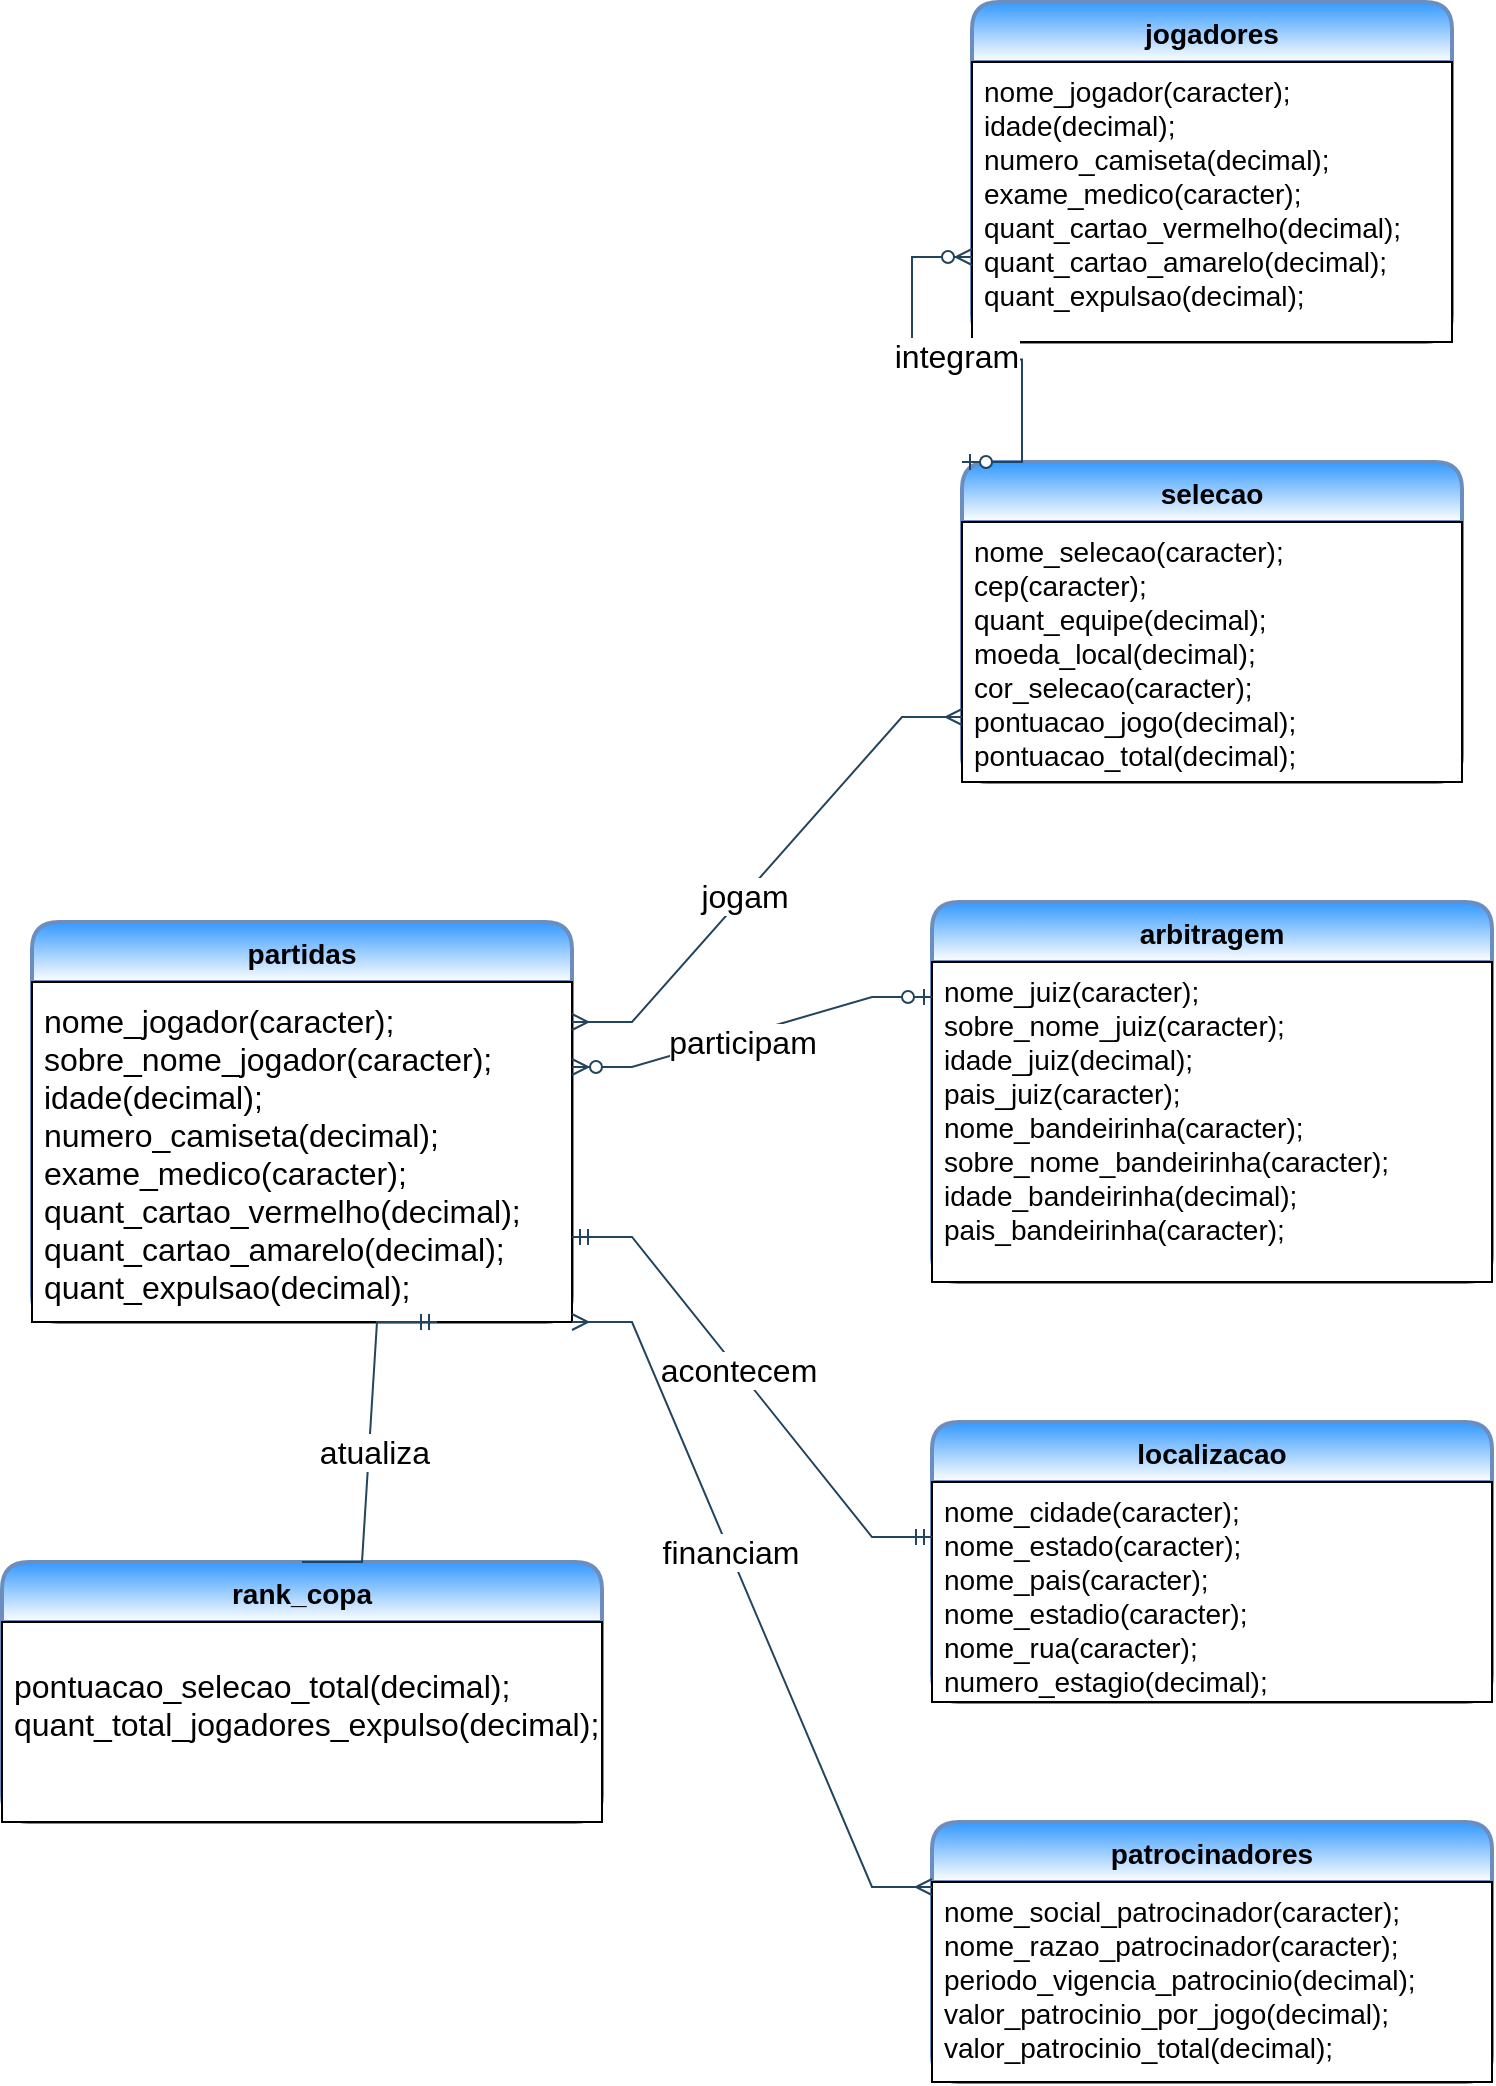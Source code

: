 <mxfile version="14.6.10" type="github"><diagram id="DI82Bb3bqDMcabK5-wRD" name="Page-1"><mxGraphModel dx="842" dy="769" grid="1" gridSize="10" guides="1" tooltips="1" connect="1" arrows="1" fold="1" page="1" pageScale="1" pageWidth="850" pageHeight="1100" background="#FFFFFF" math="0" shadow="0"><root><mxCell id="0"/><mxCell id="1" parent="0"/><mxCell id="eNTcGy9PJzzU8kZrzDq5-6" value="selecao" style="swimlane;childLayout=stackLayout;horizontal=1;startSize=30;horizontalStack=0;rounded=1;fontSize=14;fontStyle=1;strokeWidth=2;resizeParent=0;resizeLast=1;shadow=0;align=center;sketch=0;labelBackgroundColor=none;labelBorderColor=none;strokeColor=#6c8ebf;gradientColor=#ffffff;fillColor=#3399FF;" vertex="1" parent="1"><mxGeometry x="505" y="250" width="250" height="160" as="geometry"/></mxCell><mxCell id="eNTcGy9PJzzU8kZrzDq5-7" value="nome_selecao(caracter);&#10;cep(caracter);&#10;quant_equipe(decimal);&#10;moeda_local(decimal);&#10;cor_selecao(caracter);&#10;pontuacao_jogo(decimal);&#10;pontuacao_total(decimal);&#10;" style="align=left;spacingLeft=4;fontSize=14;verticalAlign=top;resizable=0;rotatable=0;part=1;" vertex="1" parent="eNTcGy9PJzzU8kZrzDq5-6"><mxGeometry y="30" width="250" height="130" as="geometry"/></mxCell><mxCell id="eNTcGy9PJzzU8kZrzDq5-8" value="jogadores" style="swimlane;childLayout=stackLayout;horizontal=1;startSize=30;horizontalStack=0;rounded=1;fontSize=14;fontStyle=1;strokeWidth=2;resizeParent=0;resizeLast=1;shadow=0;align=center;sketch=0;labelBackgroundColor=none;labelBorderColor=none;strokeColor=#6c8ebf;gradientColor=#ffffff;fillColor=#3399FF;" vertex="1" parent="1"><mxGeometry x="510" y="20" width="240" height="170" as="geometry"/></mxCell><mxCell id="eNTcGy9PJzzU8kZrzDq5-9" value="nome_jogador(caracter);&#10;idade(decimal);&#10;numero_camiseta(decimal);&#10;exame_medico(caracter);&#10;quant_cartao_vermelho(decimal);&#10;quant_cartao_amarelo(decimal);&#10;quant_expulsao(decimal);" style="align=left;spacingLeft=4;fontSize=14;verticalAlign=top;resizable=0;rotatable=0;part=1;" vertex="1" parent="eNTcGy9PJzzU8kZrzDq5-8"><mxGeometry y="30" width="240" height="140" as="geometry"/></mxCell><mxCell id="eNTcGy9PJzzU8kZrzDq5-11" value="partidas" style="swimlane;childLayout=stackLayout;horizontal=1;startSize=30;horizontalStack=0;rounded=1;fontSize=14;fontStyle=1;strokeWidth=2;resizeParent=0;resizeLast=1;shadow=0;align=center;sketch=0;labelBackgroundColor=none;labelBorderColor=none;strokeColor=#6c8ebf;gradientColor=#ffffff;fillColor=#3399FF;" vertex="1" parent="1"><mxGeometry x="40" y="480" width="270" height="200" as="geometry"/></mxCell><mxCell id="eNTcGy9PJzzU8kZrzDq5-12" value="nome_jogador(caracter);&#10;sobre_nome_jogador(caracter);&#10;idade(decimal);&#10;numero_camiseta(decimal);&#10;exame_medico(caracter);&#10;quant_cartao_vermelho(decimal);&#10;quant_cartao_amarelo(decimal);&#10;quant_expulsao(decimal);" style="align=left;spacingLeft=4;fontSize=16;verticalAlign=middle;resizable=0;rotatable=0;part=1;" vertex="1" parent="eNTcGy9PJzzU8kZrzDq5-11"><mxGeometry y="30" width="270" height="170" as="geometry"/></mxCell><mxCell id="eNTcGy9PJzzU8kZrzDq5-13" value="arbitragem" style="swimlane;childLayout=stackLayout;horizontal=1;startSize=30;horizontalStack=0;rounded=1;fontSize=14;fontStyle=1;strokeWidth=2;resizeParent=0;resizeLast=1;shadow=0;align=center;sketch=0;labelBackgroundColor=none;labelBorderColor=none;strokeColor=#6c8ebf;gradientColor=#ffffff;fillColor=#3399FF;" vertex="1" parent="1"><mxGeometry x="490" y="470" width="280" height="190" as="geometry"/></mxCell><mxCell id="eNTcGy9PJzzU8kZrzDq5-14" value="nome_juiz(caracter);&#10;sobre_nome_juiz(caracter);&#10;idade_juiz(decimal);&#10;pais_juiz(caracter);&#10;nome_bandeirinha(caracter);&#10;sobre_nome_bandeirinha(caracter);&#10;idade_bandeirinha(decimal);&#10;pais_bandeirinha(caracter);" style="align=left;spacingLeft=4;fontSize=14;verticalAlign=top;resizable=0;rotatable=0;part=1;" vertex="1" parent="eNTcGy9PJzzU8kZrzDq5-13"><mxGeometry y="30" width="280" height="160" as="geometry"/></mxCell><mxCell id="eNTcGy9PJzzU8kZrzDq5-15" value="localizacao" style="swimlane;childLayout=stackLayout;horizontal=1;startSize=30;horizontalStack=0;rounded=1;fontSize=14;fontStyle=1;strokeWidth=2;resizeParent=0;resizeLast=1;shadow=0;align=center;sketch=0;labelBackgroundColor=none;labelBorderColor=none;strokeColor=#6c8ebf;gradientColor=#ffffff;fillColor=#3399FF;" vertex="1" parent="1"><mxGeometry x="490" y="730" width="280" height="140" as="geometry"/></mxCell><mxCell id="eNTcGy9PJzzU8kZrzDq5-16" value="nome_cidade(caracter);&#10;nome_estado(caracter);&#10;nome_pais(caracter);&#10;nome_estadio(caracter);&#10;nome_rua(caracter);&#10;numero_estagio(decimal);&#10;&#10;" style="align=left;spacingLeft=4;fontSize=14;verticalAlign=top;resizable=0;rotatable=0;part=1;" vertex="1" parent="eNTcGy9PJzzU8kZrzDq5-15"><mxGeometry y="30" width="280" height="110" as="geometry"/></mxCell><mxCell id="eNTcGy9PJzzU8kZrzDq5-17" value="patrocinadores" style="swimlane;childLayout=stackLayout;horizontal=1;startSize=30;horizontalStack=0;rounded=1;fontSize=14;fontStyle=1;strokeWidth=2;resizeParent=0;resizeLast=1;shadow=0;align=center;sketch=0;labelBackgroundColor=none;labelBorderColor=none;strokeColor=#6c8ebf;gradientColor=#ffffff;fillColor=#3399FF;" vertex="1" parent="1"><mxGeometry x="490" y="930" width="280" height="130" as="geometry"/></mxCell><mxCell id="eNTcGy9PJzzU8kZrzDq5-18" value="nome_social_patrocinador(caracter);&#10;nome_razao_patrocinador(caracter);&#10;periodo_vigencia_patrocinio(decimal);&#10;valor_patrocinio_por_jogo(decimal);&#10;valor_patrocinio_total(decimal);&#10;&#10;" style="align=left;spacingLeft=4;fontSize=14;verticalAlign=top;resizable=0;rotatable=0;part=1;" vertex="1" parent="eNTcGy9PJzzU8kZrzDq5-17"><mxGeometry y="30" width="280" height="100" as="geometry"/></mxCell><mxCell id="eNTcGy9PJzzU8kZrzDq5-22" value="rank_copa" style="swimlane;childLayout=stackLayout;horizontal=1;startSize=30;horizontalStack=0;rounded=1;fontSize=14;fontStyle=1;strokeWidth=2;resizeParent=0;resizeLast=1;shadow=0;align=center;sketch=0;labelBackgroundColor=none;labelBorderColor=none;strokeColor=#6c8ebf;gradientColor=#ffffff;fillColor=#3399FF;" vertex="1" parent="1"><mxGeometry x="25" y="800" width="300" height="130" as="geometry"/></mxCell><mxCell id="eNTcGy9PJzzU8kZrzDq5-23" value="pontuacao_selecao_total(decimal);&#10;quant_total_jogadores_expulso(decimal);&#10;" style="align=left;spacingLeft=4;fontSize=16;verticalAlign=middle;resizable=0;rotatable=0;part=1;" vertex="1" parent="eNTcGy9PJzzU8kZrzDq5-22"><mxGeometry y="30" width="300" height="100" as="geometry"/></mxCell><mxCell id="eNTcGy9PJzzU8kZrzDq5-31" value="" style="edgeStyle=entityRelationEdgeStyle;fontSize=12;html=1;endArrow=ERmandOne;startArrow=ERmandOne;rounded=0;strokeColor=#23445D;exitX=1;exitY=0.75;exitDx=0;exitDy=0;entryX=0;entryY=0.25;entryDx=0;entryDy=0;" edge="1" parent="1" source="eNTcGy9PJzzU8kZrzDq5-12" target="eNTcGy9PJzzU8kZrzDq5-16"><mxGeometry width="100" height="100" relative="1" as="geometry"><mxPoint x="340" y="650" as="sourcePoint"/><mxPoint x="440" y="550" as="targetPoint"/></mxGeometry></mxCell><mxCell id="eNTcGy9PJzzU8kZrzDq5-52" value="&lt;font color=&quot;#000000&quot;&gt;acontecem&lt;/font&gt;" style="edgeLabel;html=1;align=center;verticalAlign=middle;resizable=0;points=[];fontSize=16;fontColor=#FFFFFF;" vertex="1" connectable="0" parent="eNTcGy9PJzzU8kZrzDq5-31"><mxGeometry x="-0.082" y="1" relative="1" as="geometry"><mxPoint x="-1" as="offset"/></mxGeometry></mxCell><mxCell id="eNTcGy9PJzzU8kZrzDq5-34" value="" style="edgeStyle=entityRelationEdgeStyle;fontSize=12;html=1;endArrow=ERmandOne;rounded=0;strokeColor=#23445D;exitX=0.5;exitY=0;exitDx=0;exitDy=0;entryX=0.75;entryY=1;entryDx=0;entryDy=0;" edge="1" parent="1" source="eNTcGy9PJzzU8kZrzDq5-22" target="eNTcGy9PJzzU8kZrzDq5-11"><mxGeometry width="100" height="100" relative="1" as="geometry"><mxPoint x="175" y="790" as="sourcePoint"/><mxPoint x="40" y="650" as="targetPoint"/></mxGeometry></mxCell><mxCell id="eNTcGy9PJzzU8kZrzDq5-54" value="&lt;font color=&quot;#000000&quot;&gt;atualiza&lt;/font&gt;" style="edgeLabel;html=1;align=center;verticalAlign=middle;resizable=0;points=[];fontSize=16;fontColor=#FFFFFF;" vertex="1" connectable="0" parent="eNTcGy9PJzzU8kZrzDq5-34"><mxGeometry x="-0.054" y="-2" relative="1" as="geometry"><mxPoint as="offset"/></mxGeometry></mxCell><mxCell id="eNTcGy9PJzzU8kZrzDq5-35" value="" style="edgeStyle=entityRelationEdgeStyle;fontSize=12;html=1;endArrow=ERmany;startArrow=ERmany;rounded=0;strokeColor=#23445D;entryX=0;entryY=0.25;entryDx=0;entryDy=0;exitX=1;exitY=1;exitDx=0;exitDy=0;" edge="1" parent="1" source="eNTcGy9PJzzU8kZrzDq5-12" target="eNTcGy9PJzzU8kZrzDq5-17"><mxGeometry width="100" height="100" relative="1" as="geometry"><mxPoint x="312" y="669" as="sourcePoint"/><mxPoint x="460" y="900" as="targetPoint"/></mxGeometry></mxCell><mxCell id="eNTcGy9PJzzU8kZrzDq5-53" value="&lt;font color=&quot;#000000&quot;&gt;financiam&lt;/font&gt;" style="edgeLabel;html=1;align=center;verticalAlign=middle;resizable=0;points=[];fontSize=16;fontColor=#FFFFFF;" vertex="1" connectable="0" parent="eNTcGy9PJzzU8kZrzDq5-35"><mxGeometry x="-0.155" relative="1" as="geometry"><mxPoint as="offset"/></mxGeometry></mxCell><mxCell id="eNTcGy9PJzzU8kZrzDq5-46" value="" style="edgeStyle=entityRelationEdgeStyle;fontSize=12;html=1;endArrow=ERzeroToMany;startArrow=ERzeroToOne;rounded=0;strokeColor=#23445D;entryX=0;entryY=0.75;entryDx=0;entryDy=0;exitX=0;exitY=0;exitDx=0;exitDy=0;" edge="1" parent="1" source="eNTcGy9PJzzU8kZrzDq5-6" target="eNTcGy9PJzzU8kZrzDq5-8"><mxGeometry width="100" height="100" relative="1" as="geometry"><mxPoint x="370" y="420" as="sourcePoint"/><mxPoint x="470" y="320" as="targetPoint"/></mxGeometry></mxCell><mxCell id="eNTcGy9PJzzU8kZrzDq5-47" value="&lt;font color=&quot;#000000&quot;&gt;integram&lt;/font&gt;" style="edgeLabel;html=1;align=center;verticalAlign=middle;resizable=0;points=[];fontSize=16;fontColor=#FFFFFF;" vertex="1" connectable="0" parent="eNTcGy9PJzzU8kZrzDq5-46"><mxGeometry x="0.051" y="-2" relative="1" as="geometry"><mxPoint as="offset"/></mxGeometry></mxCell><mxCell id="eNTcGy9PJzzU8kZrzDq5-48" value="" style="edgeStyle=entityRelationEdgeStyle;fontSize=12;html=1;endArrow=ERmany;startArrow=ERmany;rounded=0;strokeColor=#23445D;entryX=0;entryY=0.75;entryDx=0;entryDy=0;exitX=1;exitY=0.25;exitDx=0;exitDy=0;" edge="1" parent="1" source="eNTcGy9PJzzU8kZrzDq5-11" target="eNTcGy9PJzzU8kZrzDq5-7"><mxGeometry width="100" height="100" relative="1" as="geometry"><mxPoint x="370" y="470" as="sourcePoint"/><mxPoint x="470" y="370" as="targetPoint"/></mxGeometry></mxCell><mxCell id="eNTcGy9PJzzU8kZrzDq5-49" value="&lt;font color=&quot;#000000&quot;&gt;jogam&lt;/font&gt;" style="edgeLabel;html=1;align=center;verticalAlign=middle;resizable=0;points=[];fontSize=16;fontColor=#FFFFFF;" vertex="1" connectable="0" parent="eNTcGy9PJzzU8kZrzDq5-48"><mxGeometry x="-0.133" relative="1" as="geometry"><mxPoint as="offset"/></mxGeometry></mxCell><mxCell id="eNTcGy9PJzzU8kZrzDq5-50" value="" style="edgeStyle=entityRelationEdgeStyle;fontSize=12;html=1;endArrow=ERzeroToMany;startArrow=ERzeroToOne;rounded=0;strokeColor=#23445D;entryX=1;entryY=0.25;entryDx=0;entryDy=0;exitX=0;exitY=0.25;exitDx=0;exitDy=0;" edge="1" parent="1" source="eNTcGy9PJzzU8kZrzDq5-13" target="eNTcGy9PJzzU8kZrzDq5-12"><mxGeometry width="100" height="100" relative="1" as="geometry"><mxPoint x="370" y="450" as="sourcePoint"/><mxPoint x="470" y="350" as="targetPoint"/></mxGeometry></mxCell><mxCell id="eNTcGy9PJzzU8kZrzDq5-51" value="&lt;font color=&quot;#000000&quot;&gt;participam&lt;/font&gt;" style="edgeLabel;html=1;align=center;verticalAlign=middle;resizable=0;points=[];fontSize=16;fontColor=#FFFFFF;" vertex="1" connectable="0" parent="eNTcGy9PJzzU8kZrzDq5-50"><mxGeometry x="0.054" y="3" relative="1" as="geometry"><mxPoint x="-1" as="offset"/></mxGeometry></mxCell></root></mxGraphModel></diagram></mxfile>